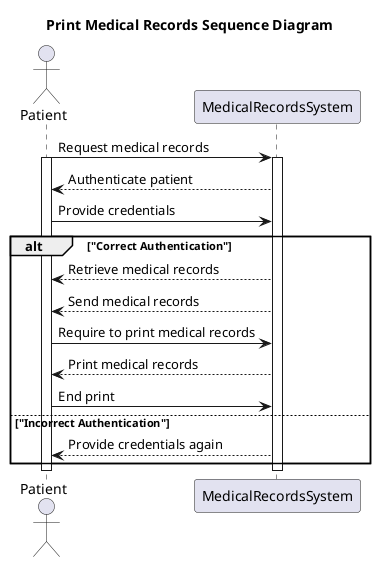 @startuml
title Print Medical Records Sequence Diagram

Actor Patient
participant MedicalRecordsSystem

Patient -> MedicalRecordsSystem : Request medical records
activate Patient
activate MedicalRecordsSystem

MedicalRecordsSystem --> Patient : Authenticate patient
Patient -> MedicalRecordsSystem : Provide credentials

alt "Correct Authentication"
MedicalRecordsSystem --> Patient : Retrieve medical records
MedicalRecordsSystem --> Patient : Send medical records
Patient -> MedicalRecordsSystem : Require to print medical records
MedicalRecordsSystem --> Patient : Print medical records
Patient -> MedicalRecordsSystem : End print
else "Incorrect Authentication"
MedicalRecordsSystem --> Patient : Provide credentials again
end
deactivate Patient
deactivate MedicalRecordsSystem
@enduml
